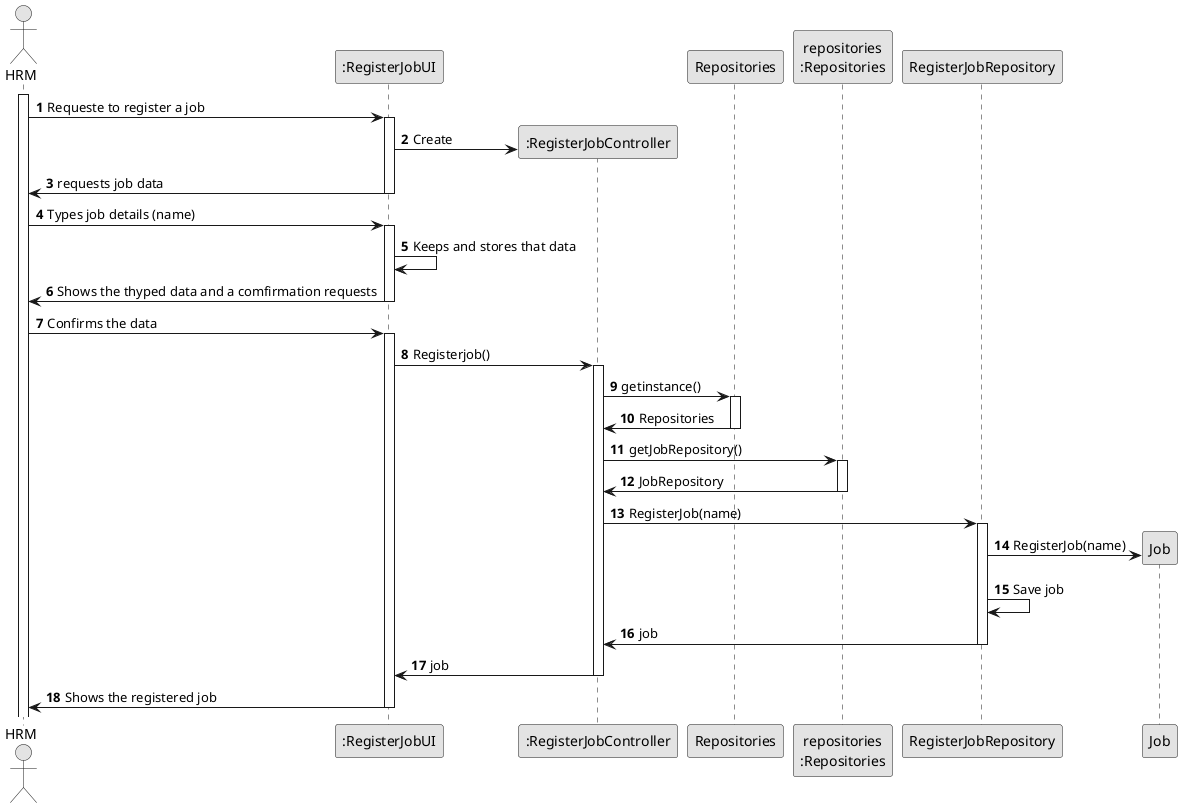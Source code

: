 @startuml
skinparam monochrome true
skinparam packageStyle rectangle
skinparam shadowing false

autonumber

'hide footbox
actor "HRM" as USER

participant ":RegisterJobUI" as RegisterJobUI
participant ":RegisterJobController" as RegisterJobController
participant "Repositories" as Repositories
participant "repositories\n:Repositories" as repRep
participant "RegisterJobRepository" as RegisterJobRepository
participant "Job" as Job

activate USER
USER -> RegisterJobUI : Requeste to register a job
activate RegisterJobUI
RegisterJobUI -> RegisterJobController** : Create
RegisterJobUI -> USER : requests job data
deactivate RegisterJobUI
USER -> RegisterJobUI : Types job details (name)
activate RegisterJobUI
RegisterJobUI -> RegisterJobUI : Keeps and stores that data
RegisterJobUI -> USER : Shows the thyped data and a comfirmation requests
deactivate RegisterJobUI
USER -> RegisterJobUI : Confirms the data
activate RegisterJobUI
RegisterJobUI -> RegisterJobController : Registerjob()
activate RegisterJobController
RegisterJobController -> Repositories : getinstance()
activate Repositories
Repositories -> RegisterJobController : Repositories
deactivate Repositories
RegisterJobController -> repRep : getJobRepository()
activate repRep
repRep -> RegisterJobController : JobRepository
deactivate repRep
RegisterJobController -> RegisterJobRepository : RegisterJob(name)
activate RegisterJobRepository
RegisterJobRepository -> Job** : RegisterJob(name)
RegisterJobRepository -> RegisterJobRepository : Save job
RegisterJobRepository -> RegisterJobController : job
deactivate RegisterJobRepository
RegisterJobController -> RegisterJobUI : job
deactivate RegisterJobController
RegisterJobUI -> USER : Shows the registered job
deactivate RegisterJobUI


@enduml

